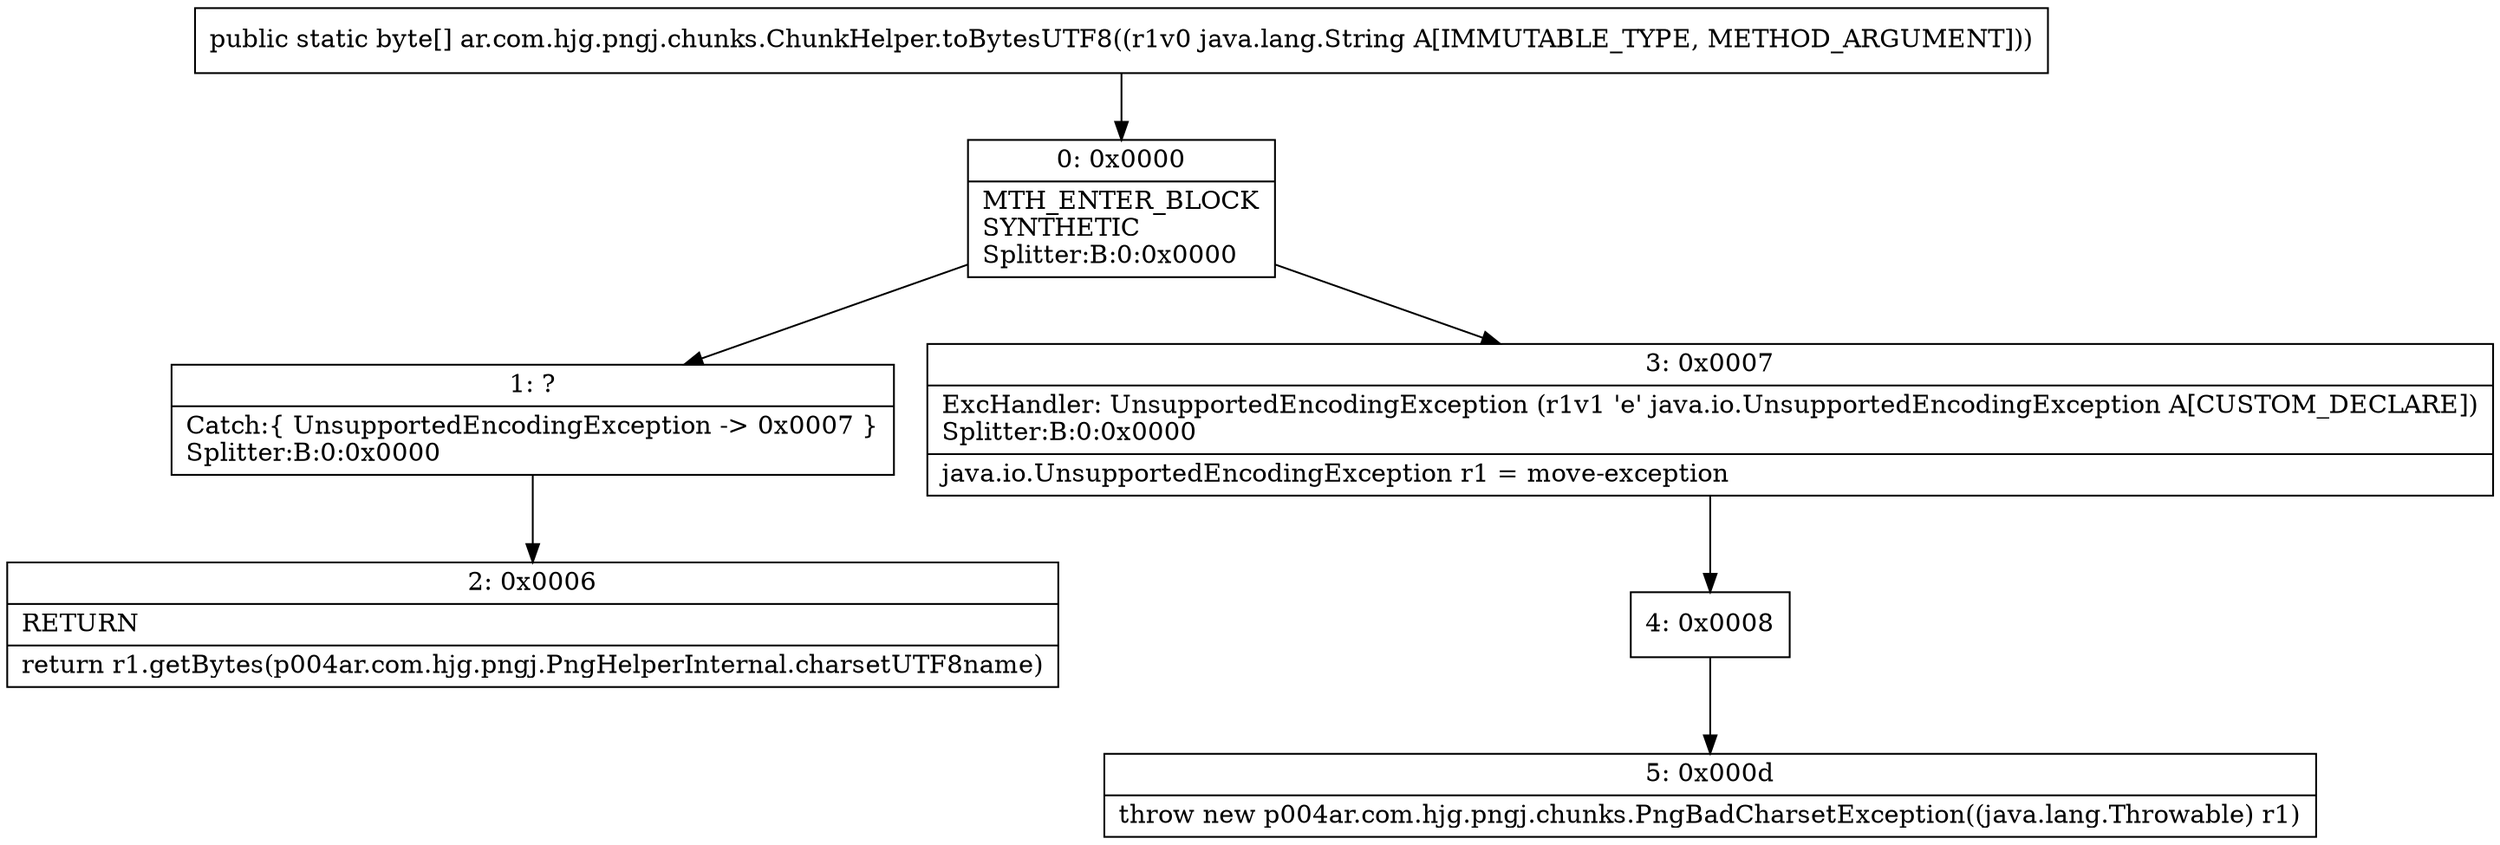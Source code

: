digraph "CFG forar.com.hjg.pngj.chunks.ChunkHelper.toBytesUTF8(Ljava\/lang\/String;)[B" {
Node_0 [shape=record,label="{0\:\ 0x0000|MTH_ENTER_BLOCK\lSYNTHETIC\lSplitter:B:0:0x0000\l}"];
Node_1 [shape=record,label="{1\:\ ?|Catch:\{ UnsupportedEncodingException \-\> 0x0007 \}\lSplitter:B:0:0x0000\l}"];
Node_2 [shape=record,label="{2\:\ 0x0006|RETURN\l|return r1.getBytes(p004ar.com.hjg.pngj.PngHelperInternal.charsetUTF8name)\l}"];
Node_3 [shape=record,label="{3\:\ 0x0007|ExcHandler: UnsupportedEncodingException (r1v1 'e' java.io.UnsupportedEncodingException A[CUSTOM_DECLARE])\lSplitter:B:0:0x0000\l|java.io.UnsupportedEncodingException r1 = move\-exception\l}"];
Node_4 [shape=record,label="{4\:\ 0x0008}"];
Node_5 [shape=record,label="{5\:\ 0x000d|throw new p004ar.com.hjg.pngj.chunks.PngBadCharsetException((java.lang.Throwable) r1)\l}"];
MethodNode[shape=record,label="{public static byte[] ar.com.hjg.pngj.chunks.ChunkHelper.toBytesUTF8((r1v0 java.lang.String A[IMMUTABLE_TYPE, METHOD_ARGUMENT])) }"];
MethodNode -> Node_0;
Node_0 -> Node_1;
Node_0 -> Node_3;
Node_1 -> Node_2;
Node_3 -> Node_4;
Node_4 -> Node_5;
}

